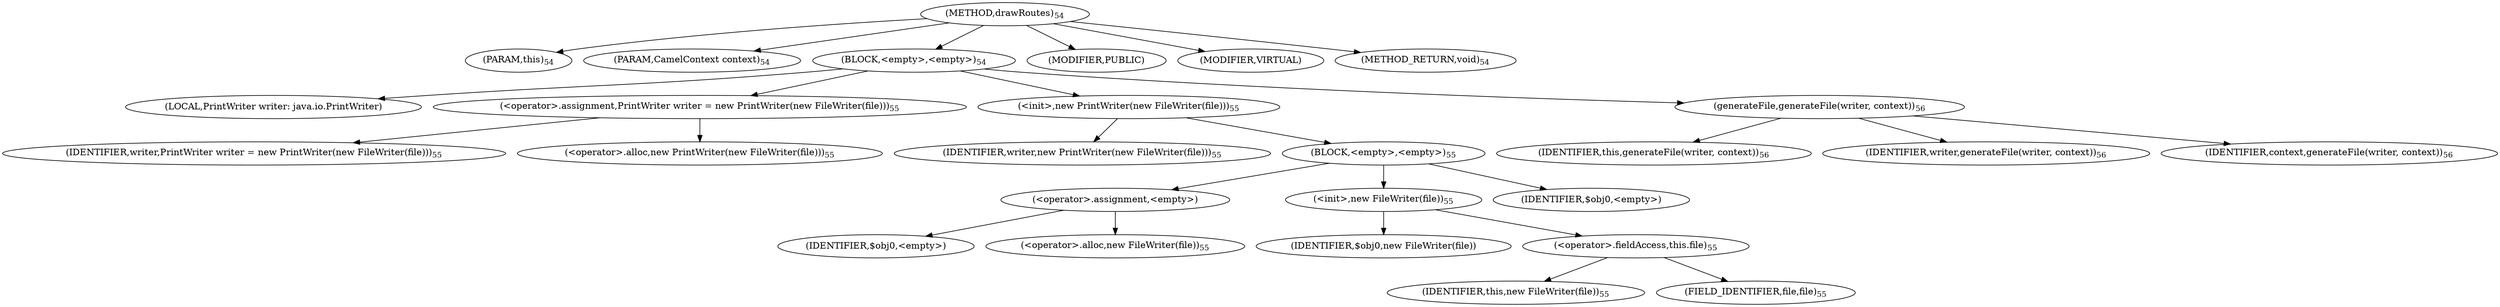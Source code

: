 digraph "drawRoutes" {  
"56" [label = <(METHOD,drawRoutes)<SUB>54</SUB>> ]
"8" [label = <(PARAM,this)<SUB>54</SUB>> ]
"57" [label = <(PARAM,CamelContext context)<SUB>54</SUB>> ]
"58" [label = <(BLOCK,&lt;empty&gt;,&lt;empty&gt;)<SUB>54</SUB>> ]
"6" [label = <(LOCAL,PrintWriter writer: java.io.PrintWriter)> ]
"59" [label = <(&lt;operator&gt;.assignment,PrintWriter writer = new PrintWriter(new FileWriter(file)))<SUB>55</SUB>> ]
"60" [label = <(IDENTIFIER,writer,PrintWriter writer = new PrintWriter(new FileWriter(file)))<SUB>55</SUB>> ]
"61" [label = <(&lt;operator&gt;.alloc,new PrintWriter(new FileWriter(file)))<SUB>55</SUB>> ]
"62" [label = <(&lt;init&gt;,new PrintWriter(new FileWriter(file)))<SUB>55</SUB>> ]
"5" [label = <(IDENTIFIER,writer,new PrintWriter(new FileWriter(file)))<SUB>55</SUB>> ]
"63" [label = <(BLOCK,&lt;empty&gt;,&lt;empty&gt;)<SUB>55</SUB>> ]
"64" [label = <(&lt;operator&gt;.assignment,&lt;empty&gt;)> ]
"65" [label = <(IDENTIFIER,$obj0,&lt;empty&gt;)> ]
"66" [label = <(&lt;operator&gt;.alloc,new FileWriter(file))<SUB>55</SUB>> ]
"67" [label = <(&lt;init&gt;,new FileWriter(file))<SUB>55</SUB>> ]
"68" [label = <(IDENTIFIER,$obj0,new FileWriter(file))> ]
"69" [label = <(&lt;operator&gt;.fieldAccess,this.file)<SUB>55</SUB>> ]
"70" [label = <(IDENTIFIER,this,new FileWriter(file))<SUB>55</SUB>> ]
"71" [label = <(FIELD_IDENTIFIER,file,file)<SUB>55</SUB>> ]
"72" [label = <(IDENTIFIER,$obj0,&lt;empty&gt;)> ]
"73" [label = <(generateFile,generateFile(writer, context))<SUB>56</SUB>> ]
"7" [label = <(IDENTIFIER,this,generateFile(writer, context))<SUB>56</SUB>> ]
"74" [label = <(IDENTIFIER,writer,generateFile(writer, context))<SUB>56</SUB>> ]
"75" [label = <(IDENTIFIER,context,generateFile(writer, context))<SUB>56</SUB>> ]
"76" [label = <(MODIFIER,PUBLIC)> ]
"77" [label = <(MODIFIER,VIRTUAL)> ]
"78" [label = <(METHOD_RETURN,void)<SUB>54</SUB>> ]
  "56" -> "8" 
  "56" -> "57" 
  "56" -> "58" 
  "56" -> "76" 
  "56" -> "77" 
  "56" -> "78" 
  "58" -> "6" 
  "58" -> "59" 
  "58" -> "62" 
  "58" -> "73" 
  "59" -> "60" 
  "59" -> "61" 
  "62" -> "5" 
  "62" -> "63" 
  "63" -> "64" 
  "63" -> "67" 
  "63" -> "72" 
  "64" -> "65" 
  "64" -> "66" 
  "67" -> "68" 
  "67" -> "69" 
  "69" -> "70" 
  "69" -> "71" 
  "73" -> "7" 
  "73" -> "74" 
  "73" -> "75" 
}

